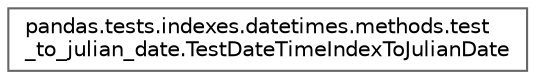 digraph "Graphical Class Hierarchy"
{
 // LATEX_PDF_SIZE
  bgcolor="transparent";
  edge [fontname=Helvetica,fontsize=10,labelfontname=Helvetica,labelfontsize=10];
  node [fontname=Helvetica,fontsize=10,shape=box,height=0.2,width=0.4];
  rankdir="LR";
  Node0 [id="Node000000",label="pandas.tests.indexes.datetimes.methods.test\l_to_julian_date.TestDateTimeIndexToJulianDate",height=0.2,width=0.4,color="grey40", fillcolor="white", style="filled",URL="$d0/d2b/classpandas_1_1tests_1_1indexes_1_1datetimes_1_1methods_1_1test__to__julian__date_1_1TestDateTimeIndexToJulianDate.html",tooltip=" "];
}
